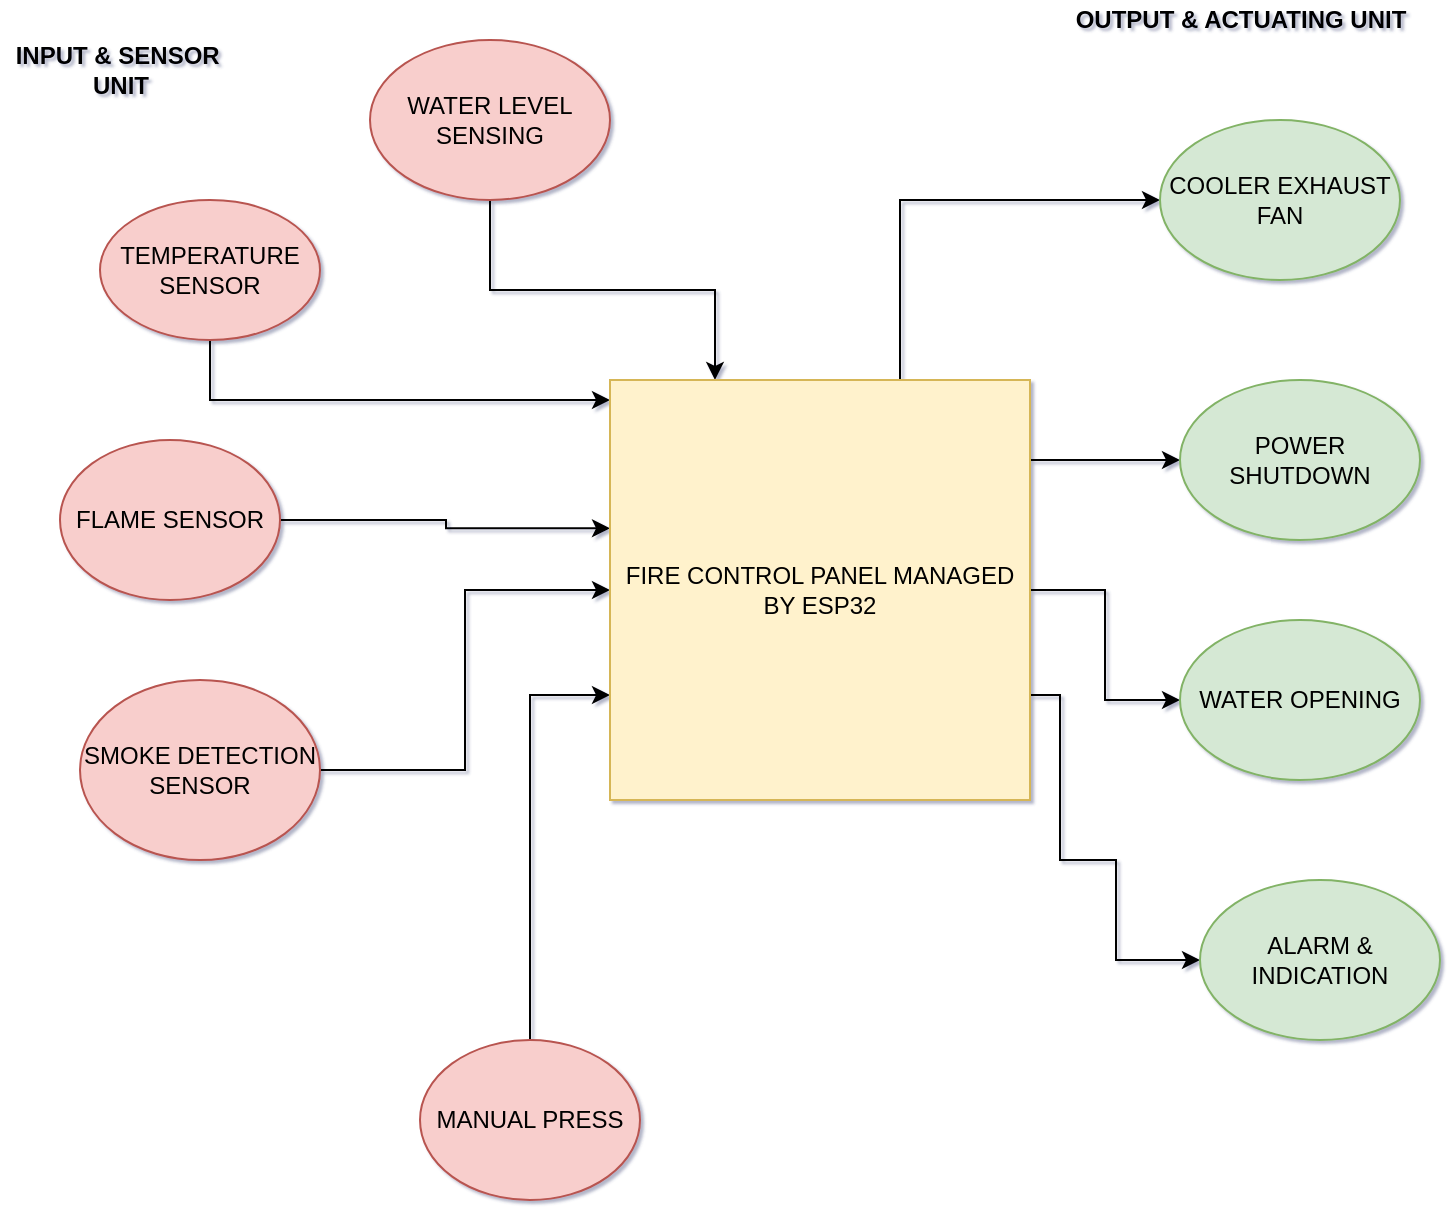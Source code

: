 <mxfile version="13.5.8" type="device"><diagram id="y9RbU2tqQ9xy4KApZPrT" name="Page-1"><mxGraphModel dx="2390" dy="1068" grid="1" gridSize="10" guides="1" tooltips="1" connect="1" arrows="1" fold="1" page="1" pageScale="1" pageWidth="1654" pageHeight="2336" background="none" math="0" shadow="1"><root><mxCell id="0"/><mxCell id="1" parent="0"/><mxCell id="jWsToZQpG1opgOcmymkE-46" style="edgeStyle=orthogonalEdgeStyle;rounded=0;orthogonalLoop=1;jettySize=auto;html=1;entryX=0.25;entryY=0;entryDx=0;entryDy=0;" edge="1" parent="1" source="jWsToZQpG1opgOcmymkE-47" target="jWsToZQpG1opgOcmymkE-60"><mxGeometry relative="1" as="geometry"/></mxCell><mxCell id="jWsToZQpG1opgOcmymkE-47" value="WATER LEVEL SENSING" style="ellipse;whiteSpace=wrap;html=1;fillColor=#f8cecc;strokeColor=#b85450;" vertex="1" parent="1"><mxGeometry x="226" y="30" width="120" height="80" as="geometry"/></mxCell><mxCell id="jWsToZQpG1opgOcmymkE-48" style="edgeStyle=orthogonalEdgeStyle;rounded=0;orthogonalLoop=1;jettySize=auto;html=1;entryX=0;entryY=0.353;entryDx=0;entryDy=0;entryPerimeter=0;" edge="1" parent="1" source="jWsToZQpG1opgOcmymkE-49" target="jWsToZQpG1opgOcmymkE-60"><mxGeometry relative="1" as="geometry"><Array as="points"><mxPoint x="264" y="270"/><mxPoint x="264" y="274"/></Array></mxGeometry></mxCell><mxCell id="jWsToZQpG1opgOcmymkE-49" value="FLAME SENSOR" style="ellipse;whiteSpace=wrap;html=1;fillColor=#f8cecc;strokeColor=#b85450;" vertex="1" parent="1"><mxGeometry x="71" y="230" width="110" height="80" as="geometry"/></mxCell><mxCell id="jWsToZQpG1opgOcmymkE-50" style="edgeStyle=orthogonalEdgeStyle;rounded=0;orthogonalLoop=1;jettySize=auto;html=1;" edge="1" parent="1" source="jWsToZQpG1opgOcmymkE-51" target="jWsToZQpG1opgOcmymkE-60"><mxGeometry relative="1" as="geometry"><Array as="points"><mxPoint x="146" y="210"/></Array></mxGeometry></mxCell><mxCell id="jWsToZQpG1opgOcmymkE-51" value="TEMPERATURE SENSOR" style="ellipse;whiteSpace=wrap;html=1;fillColor=#f8cecc;strokeColor=#b85450;" vertex="1" parent="1"><mxGeometry x="91" y="110" width="110" height="70" as="geometry"/></mxCell><mxCell id="jWsToZQpG1opgOcmymkE-52" style="edgeStyle=orthogonalEdgeStyle;rounded=0;orthogonalLoop=1;jettySize=auto;html=1;" edge="1" parent="1" source="jWsToZQpG1opgOcmymkE-53" target="jWsToZQpG1opgOcmymkE-60"><mxGeometry relative="1" as="geometry"/></mxCell><mxCell id="jWsToZQpG1opgOcmymkE-53" value="SMOKE DETECTION SENSOR" style="ellipse;whiteSpace=wrap;html=1;fillColor=#f8cecc;strokeColor=#b85450;" vertex="1" parent="1"><mxGeometry x="81" y="350" width="120" height="90" as="geometry"/></mxCell><mxCell id="jWsToZQpG1opgOcmymkE-54" style="edgeStyle=orthogonalEdgeStyle;rounded=0;orthogonalLoop=1;jettySize=auto;html=1;entryX=0;entryY=0.75;entryDx=0;entryDy=0;" edge="1" parent="1" source="jWsToZQpG1opgOcmymkE-55" target="jWsToZQpG1opgOcmymkE-60"><mxGeometry relative="1" as="geometry"/></mxCell><mxCell id="jWsToZQpG1opgOcmymkE-55" value="MANUAL PRESS" style="ellipse;whiteSpace=wrap;html=1;fillColor=#f8cecc;strokeColor=#b85450;" vertex="1" parent="1"><mxGeometry x="251" y="530" width="110" height="80" as="geometry"/></mxCell><mxCell id="jWsToZQpG1opgOcmymkE-56" style="edgeStyle=orthogonalEdgeStyle;rounded=0;orthogonalLoop=1;jettySize=auto;html=1;entryX=0;entryY=0.5;entryDx=0;entryDy=0;" edge="1" parent="1" source="jWsToZQpG1opgOcmymkE-60" target="jWsToZQpG1opgOcmymkE-61"><mxGeometry relative="1" as="geometry"><Array as="points"><mxPoint x="491" y="110"/></Array></mxGeometry></mxCell><mxCell id="jWsToZQpG1opgOcmymkE-57" style="edgeStyle=orthogonalEdgeStyle;rounded=0;orthogonalLoop=1;jettySize=auto;html=1;entryX=0;entryY=0.5;entryDx=0;entryDy=0;" edge="1" parent="1" source="jWsToZQpG1opgOcmymkE-60" target="jWsToZQpG1opgOcmymkE-62"><mxGeometry relative="1" as="geometry"><Array as="points"><mxPoint x="541" y="240"/><mxPoint x="541" y="240"/></Array></mxGeometry></mxCell><mxCell id="jWsToZQpG1opgOcmymkE-58" style="edgeStyle=orthogonalEdgeStyle;rounded=0;orthogonalLoop=1;jettySize=auto;html=1;entryX=0;entryY=0.5;entryDx=0;entryDy=0;" edge="1" parent="1" source="jWsToZQpG1opgOcmymkE-60" target="jWsToZQpG1opgOcmymkE-63"><mxGeometry relative="1" as="geometry"/></mxCell><mxCell id="jWsToZQpG1opgOcmymkE-59" style="edgeStyle=orthogonalEdgeStyle;rounded=0;orthogonalLoop=1;jettySize=auto;html=1;exitX=1;exitY=0.75;exitDx=0;exitDy=0;entryX=0;entryY=0.5;entryDx=0;entryDy=0;" edge="1" parent="1" source="jWsToZQpG1opgOcmymkE-60" target="jWsToZQpG1opgOcmymkE-64"><mxGeometry relative="1" as="geometry"><Array as="points"><mxPoint x="571" y="358"/><mxPoint x="571" y="440"/><mxPoint x="599" y="440"/><mxPoint x="599" y="490"/></Array></mxGeometry></mxCell><mxCell id="jWsToZQpG1opgOcmymkE-60" value="FIRE CONTROL PANEL MANAGED BY ESP32" style="whiteSpace=wrap;html=1;aspect=fixed;fillColor=#fff2cc;strokeColor=#d6b656;" vertex="1" parent="1"><mxGeometry x="346" y="200" width="210" height="210" as="geometry"/></mxCell><mxCell id="jWsToZQpG1opgOcmymkE-61" value="COOLER EXHAUST FAN" style="ellipse;whiteSpace=wrap;html=1;fillColor=#d5e8d4;strokeColor=#82b366;" vertex="1" parent="1"><mxGeometry x="621" y="70" width="120" height="80" as="geometry"/></mxCell><mxCell id="jWsToZQpG1opgOcmymkE-62" value="POWER SHUTDOWN" style="ellipse;whiteSpace=wrap;html=1;fillColor=#d5e8d4;strokeColor=#82b366;" vertex="1" parent="1"><mxGeometry x="631" y="200" width="120" height="80" as="geometry"/></mxCell><mxCell id="jWsToZQpG1opgOcmymkE-63" value="WATER OPENING" style="ellipse;whiteSpace=wrap;html=1;fillColor=#d5e8d4;strokeColor=#82b366;" vertex="1" parent="1"><mxGeometry x="631" y="320" width="120" height="80" as="geometry"/></mxCell><mxCell id="jWsToZQpG1opgOcmymkE-64" value="ALARM &amp;amp; INDICATION" style="ellipse;whiteSpace=wrap;html=1;fillColor=#d5e8d4;strokeColor=#82b366;" vertex="1" parent="1"><mxGeometry x="641" y="450" width="120" height="80" as="geometry"/></mxCell><mxCell id="jWsToZQpG1opgOcmymkE-65" value="INPUT &amp;amp; SENSOR&amp;nbsp;&lt;br&gt;UNIT" style="text;html=1;align=center;verticalAlign=middle;resizable=0;points=[];autosize=1;fontStyle=1" vertex="1" parent="1"><mxGeometry x="41" y="30" width="120" height="30" as="geometry"/></mxCell><mxCell id="jWsToZQpG1opgOcmymkE-66" value="OUTPUT &amp;amp; ACTUATING UNIT" style="text;html=1;align=center;verticalAlign=middle;resizable=0;points=[];autosize=1;fontStyle=1" vertex="1" parent="1"><mxGeometry x="571" y="10" width="180" height="20" as="geometry"/></mxCell></root></mxGraphModel></diagram></mxfile>